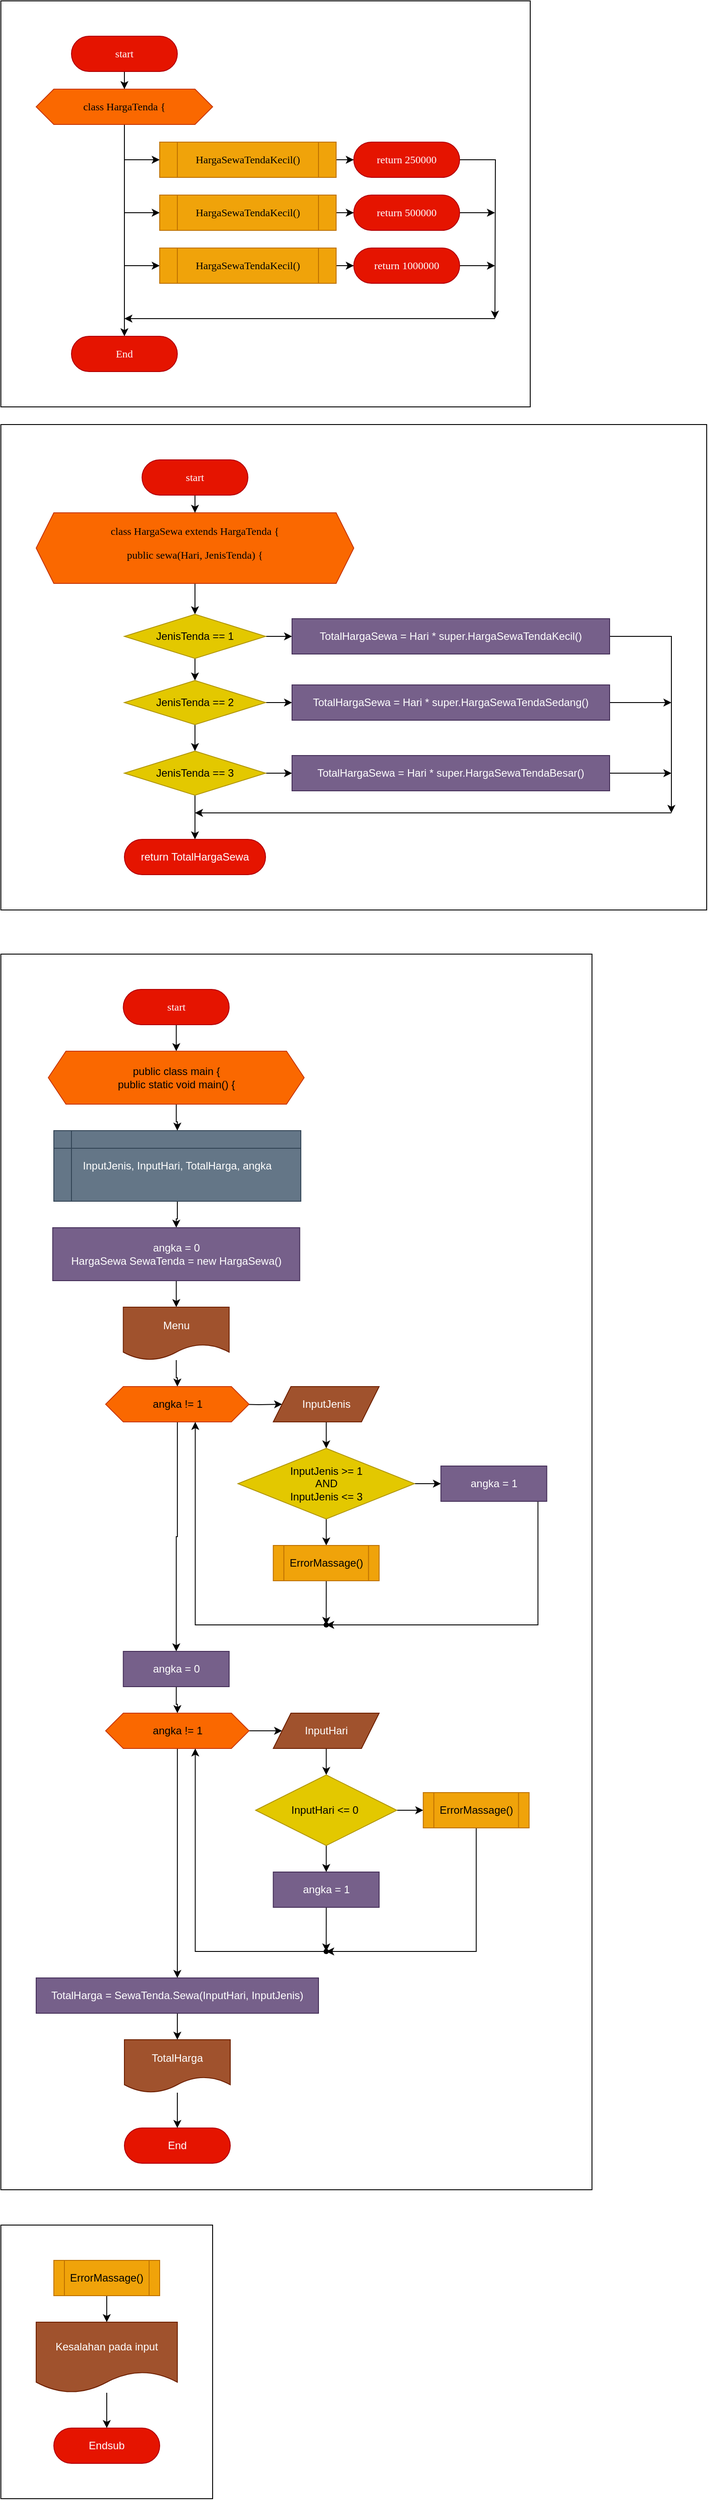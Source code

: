 <mxfile version="19.0.3" type="device"><diagram id="1JBbWbQ0ktAZ-_YAVZZQ" name="Page-1"><mxGraphModel dx="1149" dy="751" grid="1" gridSize="10" guides="1" tooltips="1" connect="1" arrows="1" fold="1" page="1" pageScale="1" pageWidth="850" pageHeight="1100" math="0" shadow="0"><root><mxCell id="0"/><mxCell id="1" parent="0"/><mxCell id="FdoavFOiVssfKYQqcrNm-102" value="" style="rounded=0;whiteSpace=wrap;html=1;fillColor=none;" vertex="1" parent="1"><mxGeometry width="600" height="460" as="geometry"/></mxCell><mxCell id="FdoavFOiVssfKYQqcrNm-124" style="edgeStyle=orthogonalEdgeStyle;rounded=0;orthogonalLoop=1;jettySize=auto;html=1;strokeColor=#000000;" edge="1" parent="1" source="FdoavFOiVssfKYQqcrNm-125" target="FdoavFOiVssfKYQqcrNm-130"><mxGeometry relative="1" as="geometry"/></mxCell><mxCell id="FdoavFOiVssfKYQqcrNm-125" value="&lt;font face=&quot;Lucida Console&quot;&gt;start&lt;/font&gt;" style="rounded=1;whiteSpace=wrap;html=1;arcSize=50;fillColor=#e51400;strokeColor=#B20000;fontColor=#ffffff;" vertex="1" parent="1"><mxGeometry x="80" y="40" width="120" height="40" as="geometry"/></mxCell><mxCell id="FdoavFOiVssfKYQqcrNm-126" value="" style="edgeStyle=orthogonalEdgeStyle;rounded=0;orthogonalLoop=1;jettySize=auto;html=1;fontColor=#000000;strokeColor=#000000;" edge="1" parent="1" source="FdoavFOiVssfKYQqcrNm-130" target="FdoavFOiVssfKYQqcrNm-132"><mxGeometry relative="1" as="geometry"><Array as="points"><mxPoint x="140" y="180"/></Array></mxGeometry></mxCell><mxCell id="FdoavFOiVssfKYQqcrNm-127" style="edgeStyle=orthogonalEdgeStyle;rounded=0;orthogonalLoop=1;jettySize=auto;html=1;fontFamily=Lucida Console;fontColor=#000000;strokeColor=#000000;" edge="1" parent="1" source="FdoavFOiVssfKYQqcrNm-130" target="FdoavFOiVssfKYQqcrNm-134"><mxGeometry relative="1" as="geometry"><mxPoint x="140" y="280" as="targetPoint"/><Array as="points"><mxPoint x="140" y="240"/></Array></mxGeometry></mxCell><mxCell id="FdoavFOiVssfKYQqcrNm-128" style="edgeStyle=orthogonalEdgeStyle;rounded=0;orthogonalLoop=1;jettySize=auto;html=1;fontFamily=Lucida Console;fontColor=#000000;strokeColor=#000000;" edge="1" parent="1" source="FdoavFOiVssfKYQqcrNm-130" target="FdoavFOiVssfKYQqcrNm-136"><mxGeometry relative="1" as="geometry"><Array as="points"><mxPoint x="140" y="300"/></Array></mxGeometry></mxCell><mxCell id="FdoavFOiVssfKYQqcrNm-129" style="edgeStyle=orthogonalEdgeStyle;rounded=0;orthogonalLoop=1;jettySize=auto;html=1;fontFamily=Lucida Console;fontColor=#000000;strokeColor=#000000;" edge="1" parent="1" source="FdoavFOiVssfKYQqcrNm-130" target="FdoavFOiVssfKYQqcrNm-143"><mxGeometry relative="1" as="geometry"><mxPoint x="140" y="520" as="targetPoint"/></mxGeometry></mxCell><mxCell id="FdoavFOiVssfKYQqcrNm-130" value="&lt;font face=&quot;Lucida Console&quot;&gt;class HargaTenda {&lt;/font&gt;" style="shape=hexagon;perimeter=hexagonPerimeter2;whiteSpace=wrap;html=1;fixedSize=1;size=20;fillColor=#fa6800;fontColor=#000000;strokeColor=#C73500;" vertex="1" parent="1"><mxGeometry x="40" y="100" width="200" height="40" as="geometry"/></mxCell><mxCell id="FdoavFOiVssfKYQqcrNm-131" style="edgeStyle=orthogonalEdgeStyle;rounded=0;orthogonalLoop=1;jettySize=auto;html=1;fontFamily=Lucida Console;fontColor=#000000;strokeColor=#000000;" edge="1" parent="1" source="FdoavFOiVssfKYQqcrNm-132" target="FdoavFOiVssfKYQqcrNm-138"><mxGeometry relative="1" as="geometry"/></mxCell><mxCell id="FdoavFOiVssfKYQqcrNm-132" value="&lt;pre&gt;&lt;font face=&quot;Lucida Console&quot;&gt;HargaSewaTendaKecil()&lt;/font&gt;&lt;/pre&gt;" style="shape=process;whiteSpace=wrap;html=1;backgroundOutline=1;fillColor=#f0a30a;fontColor=#000000;strokeColor=#BD7000;" vertex="1" parent="1"><mxGeometry x="180" y="160" width="200" height="40" as="geometry"/></mxCell><mxCell id="FdoavFOiVssfKYQqcrNm-133" style="edgeStyle=orthogonalEdgeStyle;rounded=0;orthogonalLoop=1;jettySize=auto;html=1;fontFamily=Lucida Console;fontColor=#000000;strokeColor=#000000;" edge="1" parent="1" source="FdoavFOiVssfKYQqcrNm-134" target="FdoavFOiVssfKYQqcrNm-140"><mxGeometry relative="1" as="geometry"/></mxCell><mxCell id="FdoavFOiVssfKYQqcrNm-134" value="&lt;pre&gt;&lt;font face=&quot;Lucida Console&quot;&gt;HargaSewaTendaKecil()&lt;/font&gt;&lt;/pre&gt;" style="shape=process;whiteSpace=wrap;html=1;backgroundOutline=1;fillColor=#f0a30a;fontColor=#000000;strokeColor=#BD7000;" vertex="1" parent="1"><mxGeometry x="180" y="220" width="200" height="40" as="geometry"/></mxCell><mxCell id="FdoavFOiVssfKYQqcrNm-135" style="edgeStyle=orthogonalEdgeStyle;rounded=0;orthogonalLoop=1;jettySize=auto;html=1;fontFamily=Lucida Console;fontColor=#000000;strokeColor=#000000;" edge="1" parent="1" source="FdoavFOiVssfKYQqcrNm-136" target="FdoavFOiVssfKYQqcrNm-142"><mxGeometry relative="1" as="geometry"/></mxCell><mxCell id="FdoavFOiVssfKYQqcrNm-136" value="&lt;pre&gt;&lt;font face=&quot;Lucida Console&quot;&gt;HargaSewaTendaKecil()&lt;/font&gt;&lt;/pre&gt;" style="shape=process;whiteSpace=wrap;html=1;backgroundOutline=1;fillColor=#f0a30a;fontColor=#000000;strokeColor=#BD7000;" vertex="1" parent="1"><mxGeometry x="180" y="280" width="200" height="40" as="geometry"/></mxCell><mxCell id="FdoavFOiVssfKYQqcrNm-137" style="edgeStyle=orthogonalEdgeStyle;rounded=0;orthogonalLoop=1;jettySize=auto;html=1;strokeColor=#000000;" edge="1" parent="1" source="FdoavFOiVssfKYQqcrNm-138"><mxGeometry relative="1" as="geometry"><mxPoint x="560" y="360" as="targetPoint"/></mxGeometry></mxCell><mxCell id="FdoavFOiVssfKYQqcrNm-138" value="&lt;font face=&quot;Lucida Console&quot;&gt;return 250000&lt;/font&gt;" style="rounded=1;whiteSpace=wrap;html=1;arcSize=50;fillColor=#e51400;fontColor=#ffffff;strokeColor=#B20000;" vertex="1" parent="1"><mxGeometry x="400" y="160" width="120" height="40" as="geometry"/></mxCell><mxCell id="FdoavFOiVssfKYQqcrNm-139" style="edgeStyle=orthogonalEdgeStyle;rounded=0;orthogonalLoop=1;jettySize=auto;html=1;strokeColor=#000000;" edge="1" parent="1" source="FdoavFOiVssfKYQqcrNm-140"><mxGeometry relative="1" as="geometry"><mxPoint x="560.0" y="240" as="targetPoint"/></mxGeometry></mxCell><mxCell id="FdoavFOiVssfKYQqcrNm-140" value="&lt;font face=&quot;Lucida Console&quot;&gt;return 500000&lt;/font&gt;" style="rounded=1;whiteSpace=wrap;html=1;arcSize=50;fillColor=#e51400;fontColor=#ffffff;strokeColor=#B20000;" vertex="1" parent="1"><mxGeometry x="400" y="220" width="120" height="40" as="geometry"/></mxCell><mxCell id="FdoavFOiVssfKYQqcrNm-141" style="edgeStyle=orthogonalEdgeStyle;rounded=0;orthogonalLoop=1;jettySize=auto;html=1;strokeColor=#000000;" edge="1" parent="1" source="FdoavFOiVssfKYQqcrNm-142"><mxGeometry relative="1" as="geometry"><mxPoint x="560.0" y="300" as="targetPoint"/></mxGeometry></mxCell><mxCell id="FdoavFOiVssfKYQqcrNm-142" value="&lt;font face=&quot;Lucida Console&quot;&gt;return 1000000&lt;/font&gt;" style="rounded=1;whiteSpace=wrap;html=1;arcSize=50;fillColor=#e51400;fontColor=#ffffff;strokeColor=#B20000;" vertex="1" parent="1"><mxGeometry x="400" y="280" width="120" height="40" as="geometry"/></mxCell><mxCell id="FdoavFOiVssfKYQqcrNm-143" value="&lt;font face=&quot;Lucida Console&quot;&gt;End&lt;/font&gt;" style="rounded=1;whiteSpace=wrap;html=1;arcSize=50;fillColor=#e51400;strokeColor=#B20000;fontColor=#ffffff;" vertex="1" parent="1"><mxGeometry x="80" y="380" width="120" height="40" as="geometry"/></mxCell><mxCell id="FdoavFOiVssfKYQqcrNm-144" value="" style="endArrow=classic;html=1;rounded=0;fontFamily=Lucida Console;fontColor=#000000;strokeColor=#000000;" edge="1" parent="1"><mxGeometry width="50" height="50" relative="1" as="geometry"><mxPoint x="560" y="360" as="sourcePoint"/><mxPoint x="140" y="360" as="targetPoint"/></mxGeometry></mxCell><mxCell id="FdoavFOiVssfKYQqcrNm-145" value="" style="rounded=0;whiteSpace=wrap;html=1;fillColor=none;" vertex="1" parent="1"><mxGeometry y="480" width="800" height="550" as="geometry"/></mxCell><mxCell id="FdoavFOiVssfKYQqcrNm-146" style="edgeStyle=orthogonalEdgeStyle;rounded=0;orthogonalLoop=1;jettySize=auto;html=1;strokeColor=#000000;" edge="1" parent="1" source="FdoavFOiVssfKYQqcrNm-147" target="FdoavFOiVssfKYQqcrNm-149"><mxGeometry relative="1" as="geometry"/></mxCell><mxCell id="FdoavFOiVssfKYQqcrNm-147" value="&lt;font face=&quot;Lucida Console&quot;&gt;start&lt;/font&gt;" style="rounded=1;whiteSpace=wrap;html=1;arcSize=50;fillColor=#e51400;strokeColor=#B20000;fontColor=#ffffff;" vertex="1" parent="1"><mxGeometry x="160" y="520" width="120" height="40" as="geometry"/></mxCell><mxCell id="FdoavFOiVssfKYQqcrNm-148" style="edgeStyle=orthogonalEdgeStyle;rounded=0;orthogonalLoop=1;jettySize=auto;html=1;strokeColor=#000000;" edge="1" parent="1" source="FdoavFOiVssfKYQqcrNm-149" target="FdoavFOiVssfKYQqcrNm-152"><mxGeometry relative="1" as="geometry"/></mxCell><mxCell id="FdoavFOiVssfKYQqcrNm-149" value="&lt;font face=&quot;Lucida Console&quot;&gt;class HargaSewa extends HargaTenda {&lt;br&gt;&lt;/font&gt;&lt;pre&gt;&lt;font face=&quot;Lucida Console&quot;&gt;public sewa(Hari, JenisTenda) {&lt;/font&gt;&lt;/pre&gt;" style="shape=hexagon;perimeter=hexagonPerimeter2;whiteSpace=wrap;html=1;fixedSize=1;size=20;fillColor=#fa6800;fontColor=#000000;strokeColor=#C73500;" vertex="1" parent="1"><mxGeometry x="40" y="580" width="360" height="80" as="geometry"/></mxCell><mxCell id="FdoavFOiVssfKYQqcrNm-150" style="edgeStyle=orthogonalEdgeStyle;rounded=0;orthogonalLoop=1;jettySize=auto;html=1;fontFamily=Lucida Console;fontColor=#000000;strokeColor=#000000;" edge="1" parent="1" source="FdoavFOiVssfKYQqcrNm-152" target="FdoavFOiVssfKYQqcrNm-155"><mxGeometry relative="1" as="geometry"/></mxCell><mxCell id="FdoavFOiVssfKYQqcrNm-151" value="" style="edgeStyle=orthogonalEdgeStyle;rounded=0;orthogonalLoop=1;jettySize=auto;html=1;fontFamily=Lucida Console;fontColor=#000000;strokeColor=#000000;" edge="1" parent="1" source="FdoavFOiVssfKYQqcrNm-152" target="FdoavFOiVssfKYQqcrNm-160"><mxGeometry relative="1" as="geometry"/></mxCell><mxCell id="FdoavFOiVssfKYQqcrNm-152" value="JenisTenda == 1" style="rhombus;whiteSpace=wrap;html=1;fillColor=#e3c800;fontColor=#000000;strokeColor=#B09500;" vertex="1" parent="1"><mxGeometry x="140" y="695" width="160" height="50" as="geometry"/></mxCell><mxCell id="FdoavFOiVssfKYQqcrNm-153" style="edgeStyle=orthogonalEdgeStyle;rounded=0;orthogonalLoop=1;jettySize=auto;html=1;fontFamily=Lucida Console;fontColor=#000000;strokeColor=#000000;" edge="1" parent="1" source="FdoavFOiVssfKYQqcrNm-155" target="FdoavFOiVssfKYQqcrNm-158"><mxGeometry relative="1" as="geometry"/></mxCell><mxCell id="FdoavFOiVssfKYQqcrNm-154" value="" style="edgeStyle=orthogonalEdgeStyle;rounded=0;orthogonalLoop=1;jettySize=auto;html=1;fontFamily=Lucida Console;fontColor=#000000;strokeColor=#000000;" edge="1" parent="1" source="FdoavFOiVssfKYQqcrNm-155" target="FdoavFOiVssfKYQqcrNm-162"><mxGeometry relative="1" as="geometry"><mxPoint x="440" y="860" as="targetPoint"/></mxGeometry></mxCell><mxCell id="FdoavFOiVssfKYQqcrNm-155" value="JenisTenda == 2" style="rhombus;whiteSpace=wrap;html=1;fillColor=#e3c800;fontColor=#000000;strokeColor=#B09500;" vertex="1" parent="1"><mxGeometry x="140" y="770" width="160" height="50" as="geometry"/></mxCell><mxCell id="FdoavFOiVssfKYQqcrNm-156" value="" style="edgeStyle=orthogonalEdgeStyle;rounded=0;orthogonalLoop=1;jettySize=auto;html=1;fontFamily=Lucida Console;fontColor=#000000;strokeColor=#000000;" edge="1" parent="1" source="FdoavFOiVssfKYQqcrNm-158" target="FdoavFOiVssfKYQqcrNm-164"><mxGeometry relative="1" as="geometry"><mxPoint x="440" y="980" as="targetPoint"/></mxGeometry></mxCell><mxCell id="FdoavFOiVssfKYQqcrNm-157" value="" style="edgeStyle=orthogonalEdgeStyle;rounded=0;orthogonalLoop=1;jettySize=auto;html=1;fontFamily=Lucida Console;fontColor=#000000;strokeColor=#000000;" edge="1" parent="1" source="FdoavFOiVssfKYQqcrNm-158" target="FdoavFOiVssfKYQqcrNm-165"><mxGeometry relative="1" as="geometry"/></mxCell><mxCell id="FdoavFOiVssfKYQqcrNm-158" value="JenisTenda == 3" style="rhombus;whiteSpace=wrap;html=1;fillColor=#e3c800;fontColor=#000000;strokeColor=#B09500;" vertex="1" parent="1"><mxGeometry x="140" y="850" width="160" height="50" as="geometry"/></mxCell><mxCell id="FdoavFOiVssfKYQqcrNm-159" style="edgeStyle=orthogonalEdgeStyle;rounded=0;orthogonalLoop=1;jettySize=auto;html=1;strokeColor=#000000;" edge="1" parent="1" source="FdoavFOiVssfKYQqcrNm-160"><mxGeometry relative="1" as="geometry"><mxPoint x="760" y="920" as="targetPoint"/><Array as="points"><mxPoint x="760" y="720"/></Array></mxGeometry></mxCell><mxCell id="FdoavFOiVssfKYQqcrNm-160" value="TotalHargaSewa = Hari * super.HargaSewaTendaKecil()" style="whiteSpace=wrap;html=1;fillColor=#76608a;fontColor=#ffffff;strokeColor=#432D57;" vertex="1" parent="1"><mxGeometry x="330" y="700" width="360" height="40" as="geometry"/></mxCell><mxCell id="FdoavFOiVssfKYQqcrNm-161" style="edgeStyle=orthogonalEdgeStyle;rounded=0;orthogonalLoop=1;jettySize=auto;html=1;strokeColor=#000000;" edge="1" parent="1" source="FdoavFOiVssfKYQqcrNm-162"><mxGeometry relative="1" as="geometry"><mxPoint x="760" y="795" as="targetPoint"/></mxGeometry></mxCell><mxCell id="FdoavFOiVssfKYQqcrNm-162" value="TotalHargaSewa = Hari * super.HargaSewaTendaSedang()" style="whiteSpace=wrap;html=1;fillColor=#76608a;fontColor=#ffffff;strokeColor=#432D57;" vertex="1" parent="1"><mxGeometry x="330" y="775" width="360" height="40" as="geometry"/></mxCell><mxCell id="FdoavFOiVssfKYQqcrNm-163" style="edgeStyle=orthogonalEdgeStyle;rounded=0;orthogonalLoop=1;jettySize=auto;html=1;strokeColor=#000000;" edge="1" parent="1" source="FdoavFOiVssfKYQqcrNm-164"><mxGeometry relative="1" as="geometry"><mxPoint x="760" y="875" as="targetPoint"/></mxGeometry></mxCell><mxCell id="FdoavFOiVssfKYQqcrNm-164" value="TotalHargaSewa = Hari * super.HargaSewaTendaBesar()" style="whiteSpace=wrap;html=1;fillColor=#76608a;fontColor=#ffffff;strokeColor=#432D57;" vertex="1" parent="1"><mxGeometry x="330" y="855" width="360" height="40" as="geometry"/></mxCell><mxCell id="FdoavFOiVssfKYQqcrNm-165" value="return TotalHargaSewa" style="rounded=1;whiteSpace=wrap;html=1;arcSize=50;fillColor=#e51400;strokeColor=#B20000;fontColor=#ffffff;" vertex="1" parent="1"><mxGeometry x="140" y="950" width="160" height="40" as="geometry"/></mxCell><mxCell id="FdoavFOiVssfKYQqcrNm-166" value="" style="endArrow=classic;html=1;rounded=0;strokeColor=#000000;" edge="1" parent="1"><mxGeometry width="50" height="50" relative="1" as="geometry"><mxPoint x="760" y="920" as="sourcePoint"/><mxPoint x="220" y="920" as="targetPoint"/></mxGeometry></mxCell><mxCell id="FdoavFOiVssfKYQqcrNm-167" value="" style="rounded=0;whiteSpace=wrap;html=1;fillColor=none;" vertex="1" parent="1"><mxGeometry y="1080" width="670" height="1400" as="geometry"/></mxCell><mxCell id="FdoavFOiVssfKYQqcrNm-168" style="edgeStyle=orthogonalEdgeStyle;rounded=0;orthogonalLoop=1;jettySize=auto;html=1;strokeColor=#000000;" edge="1" parent="1" source="FdoavFOiVssfKYQqcrNm-169" target="FdoavFOiVssfKYQqcrNm-210"><mxGeometry relative="1" as="geometry"/></mxCell><mxCell id="FdoavFOiVssfKYQqcrNm-169" value="&lt;font face=&quot;Lucida Console&quot;&gt;start&lt;/font&gt;" style="rounded=1;whiteSpace=wrap;html=1;arcSize=50;fillColor=#e51400;strokeColor=#B20000;fontColor=#ffffff;" vertex="1" parent="1"><mxGeometry x="138.75" y="1120" width="120" height="40" as="geometry"/></mxCell><mxCell id="FdoavFOiVssfKYQqcrNm-170" value="" style="edgeStyle=orthogonalEdgeStyle;rounded=0;orthogonalLoop=1;jettySize=auto;html=1;strokeColor=#000000;" edge="1" parent="1" source="FdoavFOiVssfKYQqcrNm-171" target="FdoavFOiVssfKYQqcrNm-173"><mxGeometry relative="1" as="geometry"/></mxCell><mxCell id="FdoavFOiVssfKYQqcrNm-171" value="InputJenis, InputHari, TotalHarga, angka" style="shape=internalStorage;whiteSpace=wrap;html=1;backgroundOutline=1;fillColor=#647687;fontColor=#ffffff;strokeColor=#314354;" vertex="1" parent="1"><mxGeometry x="60" y="1280" width="280" height="80" as="geometry"/></mxCell><mxCell id="FdoavFOiVssfKYQqcrNm-172" value="" style="edgeStyle=orthogonalEdgeStyle;rounded=0;orthogonalLoop=1;jettySize=auto;html=1;strokeColor=#000000;" edge="1" parent="1" source="FdoavFOiVssfKYQqcrNm-173" target="FdoavFOiVssfKYQqcrNm-175"><mxGeometry relative="1" as="geometry"/></mxCell><mxCell id="FdoavFOiVssfKYQqcrNm-173" value="angka = 0&lt;br&gt;HargaSewa SewaTenda = new HargaSewa()" style="whiteSpace=wrap;html=1;fillColor=#76608a;fontColor=#ffffff;strokeColor=#432D57;" vertex="1" parent="1"><mxGeometry x="58.75" y="1390" width="280" height="60" as="geometry"/></mxCell><mxCell id="FdoavFOiVssfKYQqcrNm-174" style="edgeStyle=orthogonalEdgeStyle;rounded=0;orthogonalLoop=1;jettySize=auto;html=1;strokeColor=#000000;" edge="1" parent="1" source="FdoavFOiVssfKYQqcrNm-175" target="FdoavFOiVssfKYQqcrNm-178"><mxGeometry relative="1" as="geometry"/></mxCell><mxCell id="FdoavFOiVssfKYQqcrNm-175" value="Menu" style="shape=document;whiteSpace=wrap;html=1;boundedLbl=1;fillColor=#a0522d;fontColor=#ffffff;strokeColor=#6D1F00;" vertex="1" parent="1"><mxGeometry x="138.75" y="1480" width="120" height="60" as="geometry"/></mxCell><mxCell id="FdoavFOiVssfKYQqcrNm-176" value="" style="edgeStyle=orthogonalEdgeStyle;rounded=0;orthogonalLoop=1;jettySize=auto;html=1;strokeColor=#000000;" edge="1" parent="1" target="FdoavFOiVssfKYQqcrNm-180"><mxGeometry relative="1" as="geometry"><mxPoint x="271.25" y="1590" as="sourcePoint"/></mxGeometry></mxCell><mxCell id="FdoavFOiVssfKYQqcrNm-177" value="" style="edgeStyle=orthogonalEdgeStyle;rounded=0;orthogonalLoop=1;jettySize=auto;html=1;strokeColor=#000000;" edge="1" parent="1" source="FdoavFOiVssfKYQqcrNm-178" target="FdoavFOiVssfKYQqcrNm-191"><mxGeometry relative="1" as="geometry"/></mxCell><mxCell id="FdoavFOiVssfKYQqcrNm-178" value="angka != 1" style="shape=hexagon;perimeter=hexagonPerimeter2;whiteSpace=wrap;html=1;fixedSize=1;fillColor=#fa6800;fontColor=#000000;strokeColor=#C73500;" vertex="1" parent="1"><mxGeometry x="118.75" y="1570" width="162.5" height="40" as="geometry"/></mxCell><mxCell id="FdoavFOiVssfKYQqcrNm-179" value="" style="edgeStyle=orthogonalEdgeStyle;rounded=0;orthogonalLoop=1;jettySize=auto;html=1;strokeColor=#000000;" edge="1" parent="1" source="FdoavFOiVssfKYQqcrNm-180" target="FdoavFOiVssfKYQqcrNm-183"><mxGeometry relative="1" as="geometry"/></mxCell><mxCell id="FdoavFOiVssfKYQqcrNm-180" value="InputJenis" style="shape=parallelogram;perimeter=parallelogramPerimeter;whiteSpace=wrap;html=1;fixedSize=1;fillColor=#a0522d;fontColor=#ffffff;strokeColor=#6D1F00;" vertex="1" parent="1"><mxGeometry x="308.75" y="1570" width="120" height="40" as="geometry"/></mxCell><mxCell id="FdoavFOiVssfKYQqcrNm-181" value="" style="edgeStyle=orthogonalEdgeStyle;rounded=0;orthogonalLoop=1;jettySize=auto;html=1;strokeColor=#000000;" edge="1" parent="1" source="FdoavFOiVssfKYQqcrNm-183" target="FdoavFOiVssfKYQqcrNm-185"><mxGeometry relative="1" as="geometry"/></mxCell><mxCell id="FdoavFOiVssfKYQqcrNm-182" value="" style="edgeStyle=orthogonalEdgeStyle;rounded=0;orthogonalLoop=1;jettySize=auto;html=1;strokeColor=#000000;" edge="1" parent="1" source="FdoavFOiVssfKYQqcrNm-183" target="FdoavFOiVssfKYQqcrNm-187"><mxGeometry relative="1" as="geometry"/></mxCell><mxCell id="FdoavFOiVssfKYQqcrNm-183" value="InputJenis &amp;gt;= 1&lt;br&gt;AND&lt;br&gt;InputJenis &amp;lt;= 3" style="rhombus;whiteSpace=wrap;html=1;fillColor=#e3c800;fontColor=#000000;strokeColor=#B09500;" vertex="1" parent="1"><mxGeometry x="268.75" y="1640" width="200" height="80" as="geometry"/></mxCell><mxCell id="FdoavFOiVssfKYQqcrNm-184" style="edgeStyle=orthogonalEdgeStyle;rounded=0;orthogonalLoop=1;jettySize=auto;html=1;entryX=0.466;entryY=0.685;entryDx=0;entryDy=0;entryPerimeter=0;strokeColor=#000000;" edge="1" parent="1" source="FdoavFOiVssfKYQqcrNm-185" target="FdoavFOiVssfKYQqcrNm-189"><mxGeometry relative="1" as="geometry"><Array as="points"><mxPoint x="608.75" y="1840"/></Array></mxGeometry></mxCell><mxCell id="FdoavFOiVssfKYQqcrNm-185" value="angka = 1" style="whiteSpace=wrap;html=1;fillColor=#76608a;fontColor=#ffffff;strokeColor=#432D57;" vertex="1" parent="1"><mxGeometry x="498.75" y="1660" width="120" height="40" as="geometry"/></mxCell><mxCell id="FdoavFOiVssfKYQqcrNm-186" value="" style="edgeStyle=orthogonalEdgeStyle;rounded=0;orthogonalLoop=1;jettySize=auto;html=1;strokeColor=#000000;" edge="1" parent="1" source="FdoavFOiVssfKYQqcrNm-187" target="FdoavFOiVssfKYQqcrNm-189"><mxGeometry relative="1" as="geometry"/></mxCell><mxCell id="FdoavFOiVssfKYQqcrNm-187" value="ErrorMassage()" style="shape=process;whiteSpace=wrap;html=1;backgroundOutline=1;fillColor=#f0a30a;fontColor=#000000;strokeColor=#BD7000;" vertex="1" parent="1"><mxGeometry x="308.75" y="1750" width="120" height="40" as="geometry"/></mxCell><mxCell id="FdoavFOiVssfKYQqcrNm-188" style="edgeStyle=orthogonalEdgeStyle;rounded=0;orthogonalLoop=1;jettySize=auto;html=1;entryX=0.625;entryY=1;entryDx=0;entryDy=0;strokeColor=#000000;" edge="1" parent="1" source="FdoavFOiVssfKYQqcrNm-189" target="FdoavFOiVssfKYQqcrNm-178"><mxGeometry relative="1" as="geometry"/></mxCell><mxCell id="FdoavFOiVssfKYQqcrNm-189" value="" style="shape=waypoint;sketch=0;size=6;pointerEvents=1;points=[];fillColor=default;resizable=0;rotatable=0;perimeter=centerPerimeter;snapToPoint=1;strokeColor=#000000;" vertex="1" parent="1"><mxGeometry x="348.75" y="1820" width="40" height="40" as="geometry"/></mxCell><mxCell id="FdoavFOiVssfKYQqcrNm-190" style="edgeStyle=orthogonalEdgeStyle;rounded=0;orthogonalLoop=1;jettySize=auto;html=1;strokeColor=#000000;" edge="1" parent="1" source="FdoavFOiVssfKYQqcrNm-191" target="FdoavFOiVssfKYQqcrNm-194"><mxGeometry relative="1" as="geometry"/></mxCell><mxCell id="FdoavFOiVssfKYQqcrNm-191" value="angka = 0" style="whiteSpace=wrap;html=1;fillColor=#76608a;fontColor=#ffffff;strokeColor=#432D57;" vertex="1" parent="1"><mxGeometry x="138.75" y="1870" width="120" height="40" as="geometry"/></mxCell><mxCell id="FdoavFOiVssfKYQqcrNm-192" value="" style="edgeStyle=orthogonalEdgeStyle;rounded=0;orthogonalLoop=1;jettySize=auto;html=1;strokeColor=#000000;" edge="1" parent="1" source="FdoavFOiVssfKYQqcrNm-194" target="FdoavFOiVssfKYQqcrNm-196"><mxGeometry relative="1" as="geometry"/></mxCell><mxCell id="FdoavFOiVssfKYQqcrNm-193" style="edgeStyle=orthogonalEdgeStyle;rounded=0;orthogonalLoop=1;jettySize=auto;html=1;strokeColor=#000000;" edge="1" parent="1" source="FdoavFOiVssfKYQqcrNm-194" target="FdoavFOiVssfKYQqcrNm-205"><mxGeometry relative="1" as="geometry"/></mxCell><mxCell id="FdoavFOiVssfKYQqcrNm-194" value="angka != 1" style="shape=hexagon;perimeter=hexagonPerimeter2;whiteSpace=wrap;html=1;fixedSize=1;fillColor=#fa6800;fontColor=#000000;strokeColor=#C73500;" vertex="1" parent="1"><mxGeometry x="118.75" y="1940" width="162.5" height="40" as="geometry"/></mxCell><mxCell id="FdoavFOiVssfKYQqcrNm-195" value="" style="edgeStyle=orthogonalEdgeStyle;rounded=0;orthogonalLoop=1;jettySize=auto;html=1;strokeColor=#000000;" edge="1" parent="1" source="FdoavFOiVssfKYQqcrNm-196" target="FdoavFOiVssfKYQqcrNm-199"><mxGeometry relative="1" as="geometry"/></mxCell><mxCell id="FdoavFOiVssfKYQqcrNm-196" value="InputHari" style="shape=parallelogram;perimeter=parallelogramPerimeter;whiteSpace=wrap;html=1;fixedSize=1;fillColor=#a0522d;fontColor=#ffffff;strokeColor=#6D1F00;" vertex="1" parent="1"><mxGeometry x="308.75" y="1940" width="120" height="40" as="geometry"/></mxCell><mxCell id="FdoavFOiVssfKYQqcrNm-197" value="" style="edgeStyle=orthogonalEdgeStyle;rounded=0;orthogonalLoop=1;jettySize=auto;html=1;strokeColor=#000000;" edge="1" parent="1" source="FdoavFOiVssfKYQqcrNm-199" target="FdoavFOiVssfKYQqcrNm-201"><mxGeometry relative="1" as="geometry"><mxPoint x="508.75" y="2050" as="targetPoint"/></mxGeometry></mxCell><mxCell id="FdoavFOiVssfKYQqcrNm-198" style="edgeStyle=orthogonalEdgeStyle;rounded=0;orthogonalLoop=1;jettySize=auto;html=1;strokeColor=#000000;" edge="1" parent="1" source="FdoavFOiVssfKYQqcrNm-199" target="FdoavFOiVssfKYQqcrNm-203"><mxGeometry relative="1" as="geometry"/></mxCell><mxCell id="FdoavFOiVssfKYQqcrNm-199" value="InputHari &amp;lt;= 0&amp;nbsp;" style="rhombus;whiteSpace=wrap;html=1;fillColor=#e3c800;fontColor=#000000;strokeColor=#B09500;" vertex="1" parent="1"><mxGeometry x="288.75" y="2010" width="160" height="80" as="geometry"/></mxCell><mxCell id="FdoavFOiVssfKYQqcrNm-200" style="edgeStyle=orthogonalEdgeStyle;rounded=0;orthogonalLoop=1;jettySize=auto;html=1;strokeColor=#000000;" edge="1" parent="1" source="FdoavFOiVssfKYQqcrNm-201" target="FdoavFOiVssfKYQqcrNm-212"><mxGeometry relative="1" as="geometry"><Array as="points"><mxPoint x="538.75" y="2210"/></Array></mxGeometry></mxCell><mxCell id="FdoavFOiVssfKYQqcrNm-201" value="ErrorMassage()" style="shape=process;whiteSpace=wrap;html=1;backgroundOutline=1;fillColor=#f0a30a;fontColor=#000000;strokeColor=#BD7000;" vertex="1" parent="1"><mxGeometry x="478.75" y="2030" width="120" height="40" as="geometry"/></mxCell><mxCell id="FdoavFOiVssfKYQqcrNm-202" style="edgeStyle=orthogonalEdgeStyle;rounded=0;orthogonalLoop=1;jettySize=auto;html=1;entryX=0.581;entryY=0.637;entryDx=0;entryDy=0;entryPerimeter=0;strokeColor=#000000;" edge="1" parent="1" source="FdoavFOiVssfKYQqcrNm-203" target="FdoavFOiVssfKYQqcrNm-212"><mxGeometry relative="1" as="geometry"/></mxCell><mxCell id="FdoavFOiVssfKYQqcrNm-203" value="angka = 1" style="whiteSpace=wrap;html=1;fillColor=#76608a;fontColor=#ffffff;strokeColor=#432D57;" vertex="1" parent="1"><mxGeometry x="308.75" y="2120" width="120" height="40" as="geometry"/></mxCell><mxCell id="FdoavFOiVssfKYQqcrNm-204" value="" style="edgeStyle=orthogonalEdgeStyle;rounded=0;orthogonalLoop=1;jettySize=auto;html=1;strokeColor=#000000;" edge="1" parent="1" source="FdoavFOiVssfKYQqcrNm-205" target="FdoavFOiVssfKYQqcrNm-207"><mxGeometry relative="1" as="geometry"/></mxCell><mxCell id="FdoavFOiVssfKYQqcrNm-205" value="TotalHarga = SewaTenda.Sewa(InputHari, InputJenis)" style="whiteSpace=wrap;html=1;fillColor=#76608a;fontColor=#ffffff;strokeColor=#432D57;" vertex="1" parent="1"><mxGeometry x="40" y="2240" width="320" height="40" as="geometry"/></mxCell><mxCell id="FdoavFOiVssfKYQqcrNm-206" value="" style="edgeStyle=orthogonalEdgeStyle;rounded=0;orthogonalLoop=1;jettySize=auto;html=1;strokeColor=#000000;" edge="1" parent="1" source="FdoavFOiVssfKYQqcrNm-207" target="FdoavFOiVssfKYQqcrNm-208"><mxGeometry relative="1" as="geometry"/></mxCell><mxCell id="FdoavFOiVssfKYQqcrNm-207" value="TotalHarga" style="shape=document;whiteSpace=wrap;html=1;boundedLbl=1;fillColor=#a0522d;fontColor=#ffffff;strokeColor=#6D1F00;" vertex="1" parent="1"><mxGeometry x="140" y="2310" width="120" height="60" as="geometry"/></mxCell><mxCell id="FdoavFOiVssfKYQqcrNm-208" value="End" style="rounded=1;whiteSpace=wrap;html=1;arcSize=50;fillColor=#e51400;strokeColor=#B20000;fontColor=#ffffff;" vertex="1" parent="1"><mxGeometry x="140" y="2410" width="120" height="40" as="geometry"/></mxCell><mxCell id="FdoavFOiVssfKYQqcrNm-209" style="edgeStyle=orthogonalEdgeStyle;rounded=0;orthogonalLoop=1;jettySize=auto;html=1;strokeColor=#000000;" edge="1" parent="1" source="FdoavFOiVssfKYQqcrNm-210" target="FdoavFOiVssfKYQqcrNm-171"><mxGeometry relative="1" as="geometry"/></mxCell><mxCell id="FdoavFOiVssfKYQqcrNm-210" value="public class main {&lt;br&gt;public static void main() {" style="shape=hexagon;perimeter=hexagonPerimeter2;whiteSpace=wrap;html=1;fixedSize=1;fillColor=#fa6800;fontColor=#000000;strokeColor=#C73500;" vertex="1" parent="1"><mxGeometry x="53.75" y="1190" width="290" height="60" as="geometry"/></mxCell><mxCell id="FdoavFOiVssfKYQqcrNm-211" style="edgeStyle=orthogonalEdgeStyle;rounded=0;orthogonalLoop=1;jettySize=auto;html=1;entryX=0.625;entryY=1;entryDx=0;entryDy=0;strokeColor=#000000;" edge="1" parent="1" source="FdoavFOiVssfKYQqcrNm-212" target="FdoavFOiVssfKYQqcrNm-194"><mxGeometry relative="1" as="geometry"/></mxCell><mxCell id="FdoavFOiVssfKYQqcrNm-212" value="" style="shape=waypoint;sketch=0;size=6;pointerEvents=1;points=[];fillColor=default;resizable=0;rotatable=0;perimeter=centerPerimeter;snapToPoint=1;" vertex="1" parent="1"><mxGeometry x="348.75" y="2190" width="40" height="40" as="geometry"/></mxCell><mxCell id="FdoavFOiVssfKYQqcrNm-213" value="" style="rounded=0;whiteSpace=wrap;html=1;fillColor=none;" vertex="1" parent="1"><mxGeometry y="2520" width="240" height="310" as="geometry"/></mxCell><mxCell id="FdoavFOiVssfKYQqcrNm-214" value="" style="edgeStyle=orthogonalEdgeStyle;rounded=0;orthogonalLoop=1;jettySize=auto;html=1;strokeColor=#000000;" edge="1" parent="1" source="FdoavFOiVssfKYQqcrNm-215" target="FdoavFOiVssfKYQqcrNm-217"><mxGeometry relative="1" as="geometry"/></mxCell><mxCell id="FdoavFOiVssfKYQqcrNm-215" value="ErrorMassage()" style="shape=process;whiteSpace=wrap;html=1;backgroundOutline=1;fillColor=#f0a30a;fontColor=#000000;strokeColor=#BD7000;" vertex="1" parent="1"><mxGeometry x="60" y="2560" width="120" height="40" as="geometry"/></mxCell><mxCell id="FdoavFOiVssfKYQqcrNm-216" style="edgeStyle=orthogonalEdgeStyle;rounded=0;orthogonalLoop=1;jettySize=auto;html=1;strokeColor=#000000;" edge="1" parent="1" source="FdoavFOiVssfKYQqcrNm-217" target="FdoavFOiVssfKYQqcrNm-218"><mxGeometry relative="1" as="geometry"/></mxCell><mxCell id="FdoavFOiVssfKYQqcrNm-217" value="Kesalahan pada input" style="shape=document;whiteSpace=wrap;html=1;boundedLbl=1;fillColor=#a0522d;strokeColor=#6D1F00;fontColor=#ffffff;" vertex="1" parent="1"><mxGeometry x="40" y="2630" width="160" height="80" as="geometry"/></mxCell><mxCell id="FdoavFOiVssfKYQqcrNm-218" value="Endsub" style="rounded=1;whiteSpace=wrap;html=1;arcSize=50;fillColor=#e51400;strokeColor=#B20000;fontColor=#ffffff;" vertex="1" parent="1"><mxGeometry x="60" y="2750" width="120" height="40" as="geometry"/></mxCell></root></mxGraphModel></diagram></mxfile>